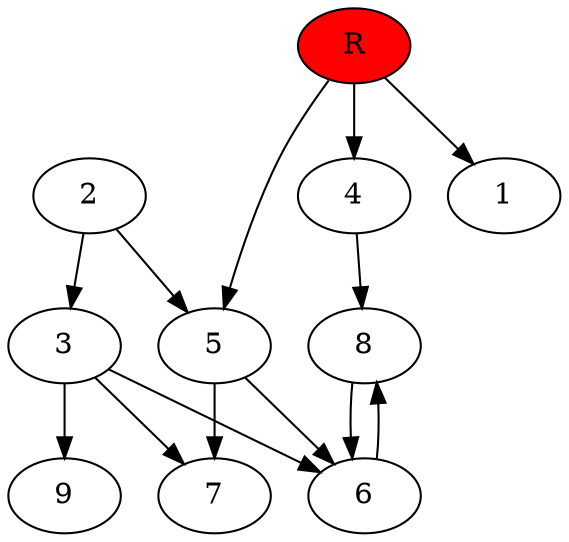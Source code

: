 digraph prb39164 {
	1
	2
	3
	4
	5
	6
	7
	8
	R [fillcolor="#ff0000" style=filled]
	2 -> 3
	2 -> 5
	3 -> 6
	3 -> 7
	3 -> 9
	4 -> 8
	5 -> 6
	5 -> 7
	6 -> 8
	8 -> 6
	R -> 1
	R -> 4
	R -> 5
}
